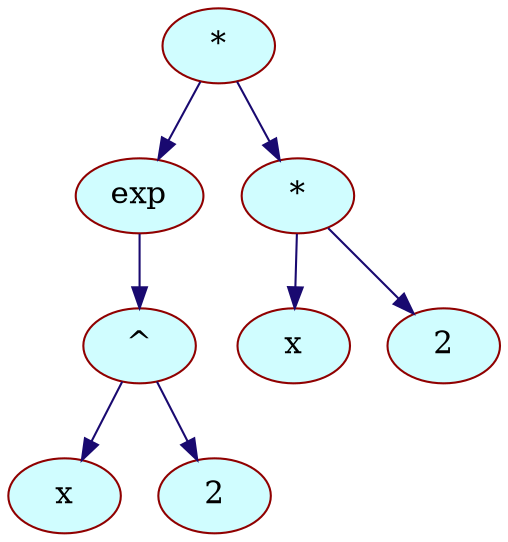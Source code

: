 digraph {
	node[shape = "cube", color = "#800000", fontsize = 15, style = "filled", fillcolor = "#88CEFA"];
	edge[color = "#190970", fontsize = 11];

		"*_0x562f2dba8840"[shape = "ellipse", label = "*", color="#900000",                                style="filled", fillcolor = "#D0FDFF"];
		"*_0x562f2dba8840"->"exp_0x562f2dba8800";

		"exp_0x562f2dba8800"[shape = "ellipse", label = "exp", color="#900000",                                style="filled", fillcolor = "#D0FDFF"];
		"exp_0x562f2dba8800"->"^_0x562f2dba87c0";

		"^_0x562f2dba87c0"[shape = "ellipse", label = "^", color="#900000",                                style="filled", fillcolor = "#D0FDFF"];
		"^_0x562f2dba87c0"->"x_0x562f2dba8480";

		"x_0x562f2dba8480"[shape = "ellipse", label = "x", color="#900000", style="filled",                            fillcolor = "#D0FDFF"];
		"^_0x562f2dba87c0"->"2_0x562f2dba84c0";

		"2_0x562f2dba84c0"[shape = "ellipse", label = "2", color="#900000", style="filled",                            fillcolor = "#D0FDFF"];
		"*_0x562f2dba8840"->"*_0x562f2dba8780";

		"*_0x562f2dba8780"[shape = "ellipse", label = "*", color="#900000",                                style="filled", fillcolor = "#D0FDFF"];
		"*_0x562f2dba8780"->"x_0x562f2dba8700";

		"x_0x562f2dba8700"[shape = "ellipse", label = "x", color="#900000", style="filled",                            fillcolor = "#D0FDFF"];
		"*_0x562f2dba8780"->"2_0x562f2dba85c0";

		"2_0x562f2dba85c0"[shape = "ellipse", label = "2", color="#900000", style="filled",                            fillcolor = "#D0FDFF"];
}